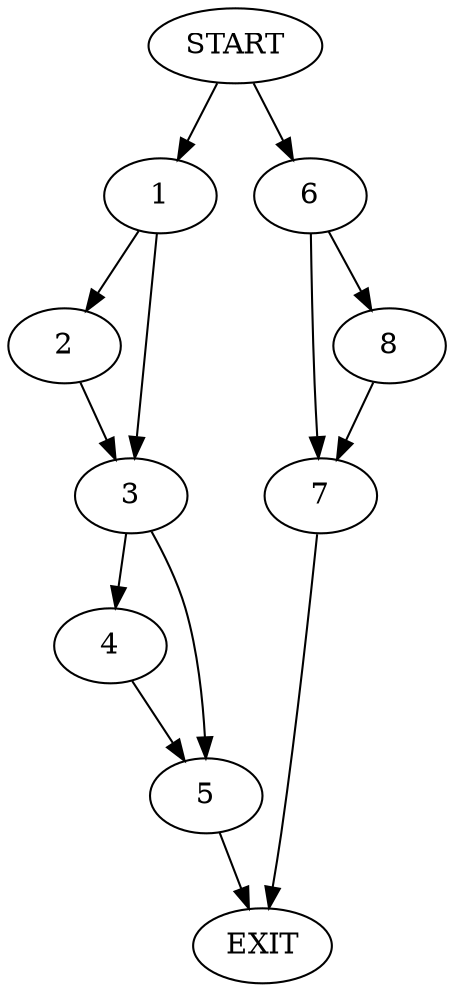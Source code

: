 digraph {
0 [label="START"]
9 [label="EXIT"]
0 -> 1
1 -> 2
1 -> 3
3 -> 4
3 -> 5
2 -> 3
4 -> 5
5 -> 9
0 -> 6
6 -> 7
6 -> 8
7 -> 9
8 -> 7
}
